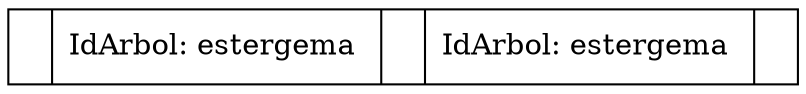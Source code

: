 digraph G{
node [shape = record];
rankdir = TD;
activo_estergema [label= "<r0> | <cl1>IdArbol: estergema &#92; | <r1> | <cl2>IdArbol: estergema &#92; | <r2> "];
}